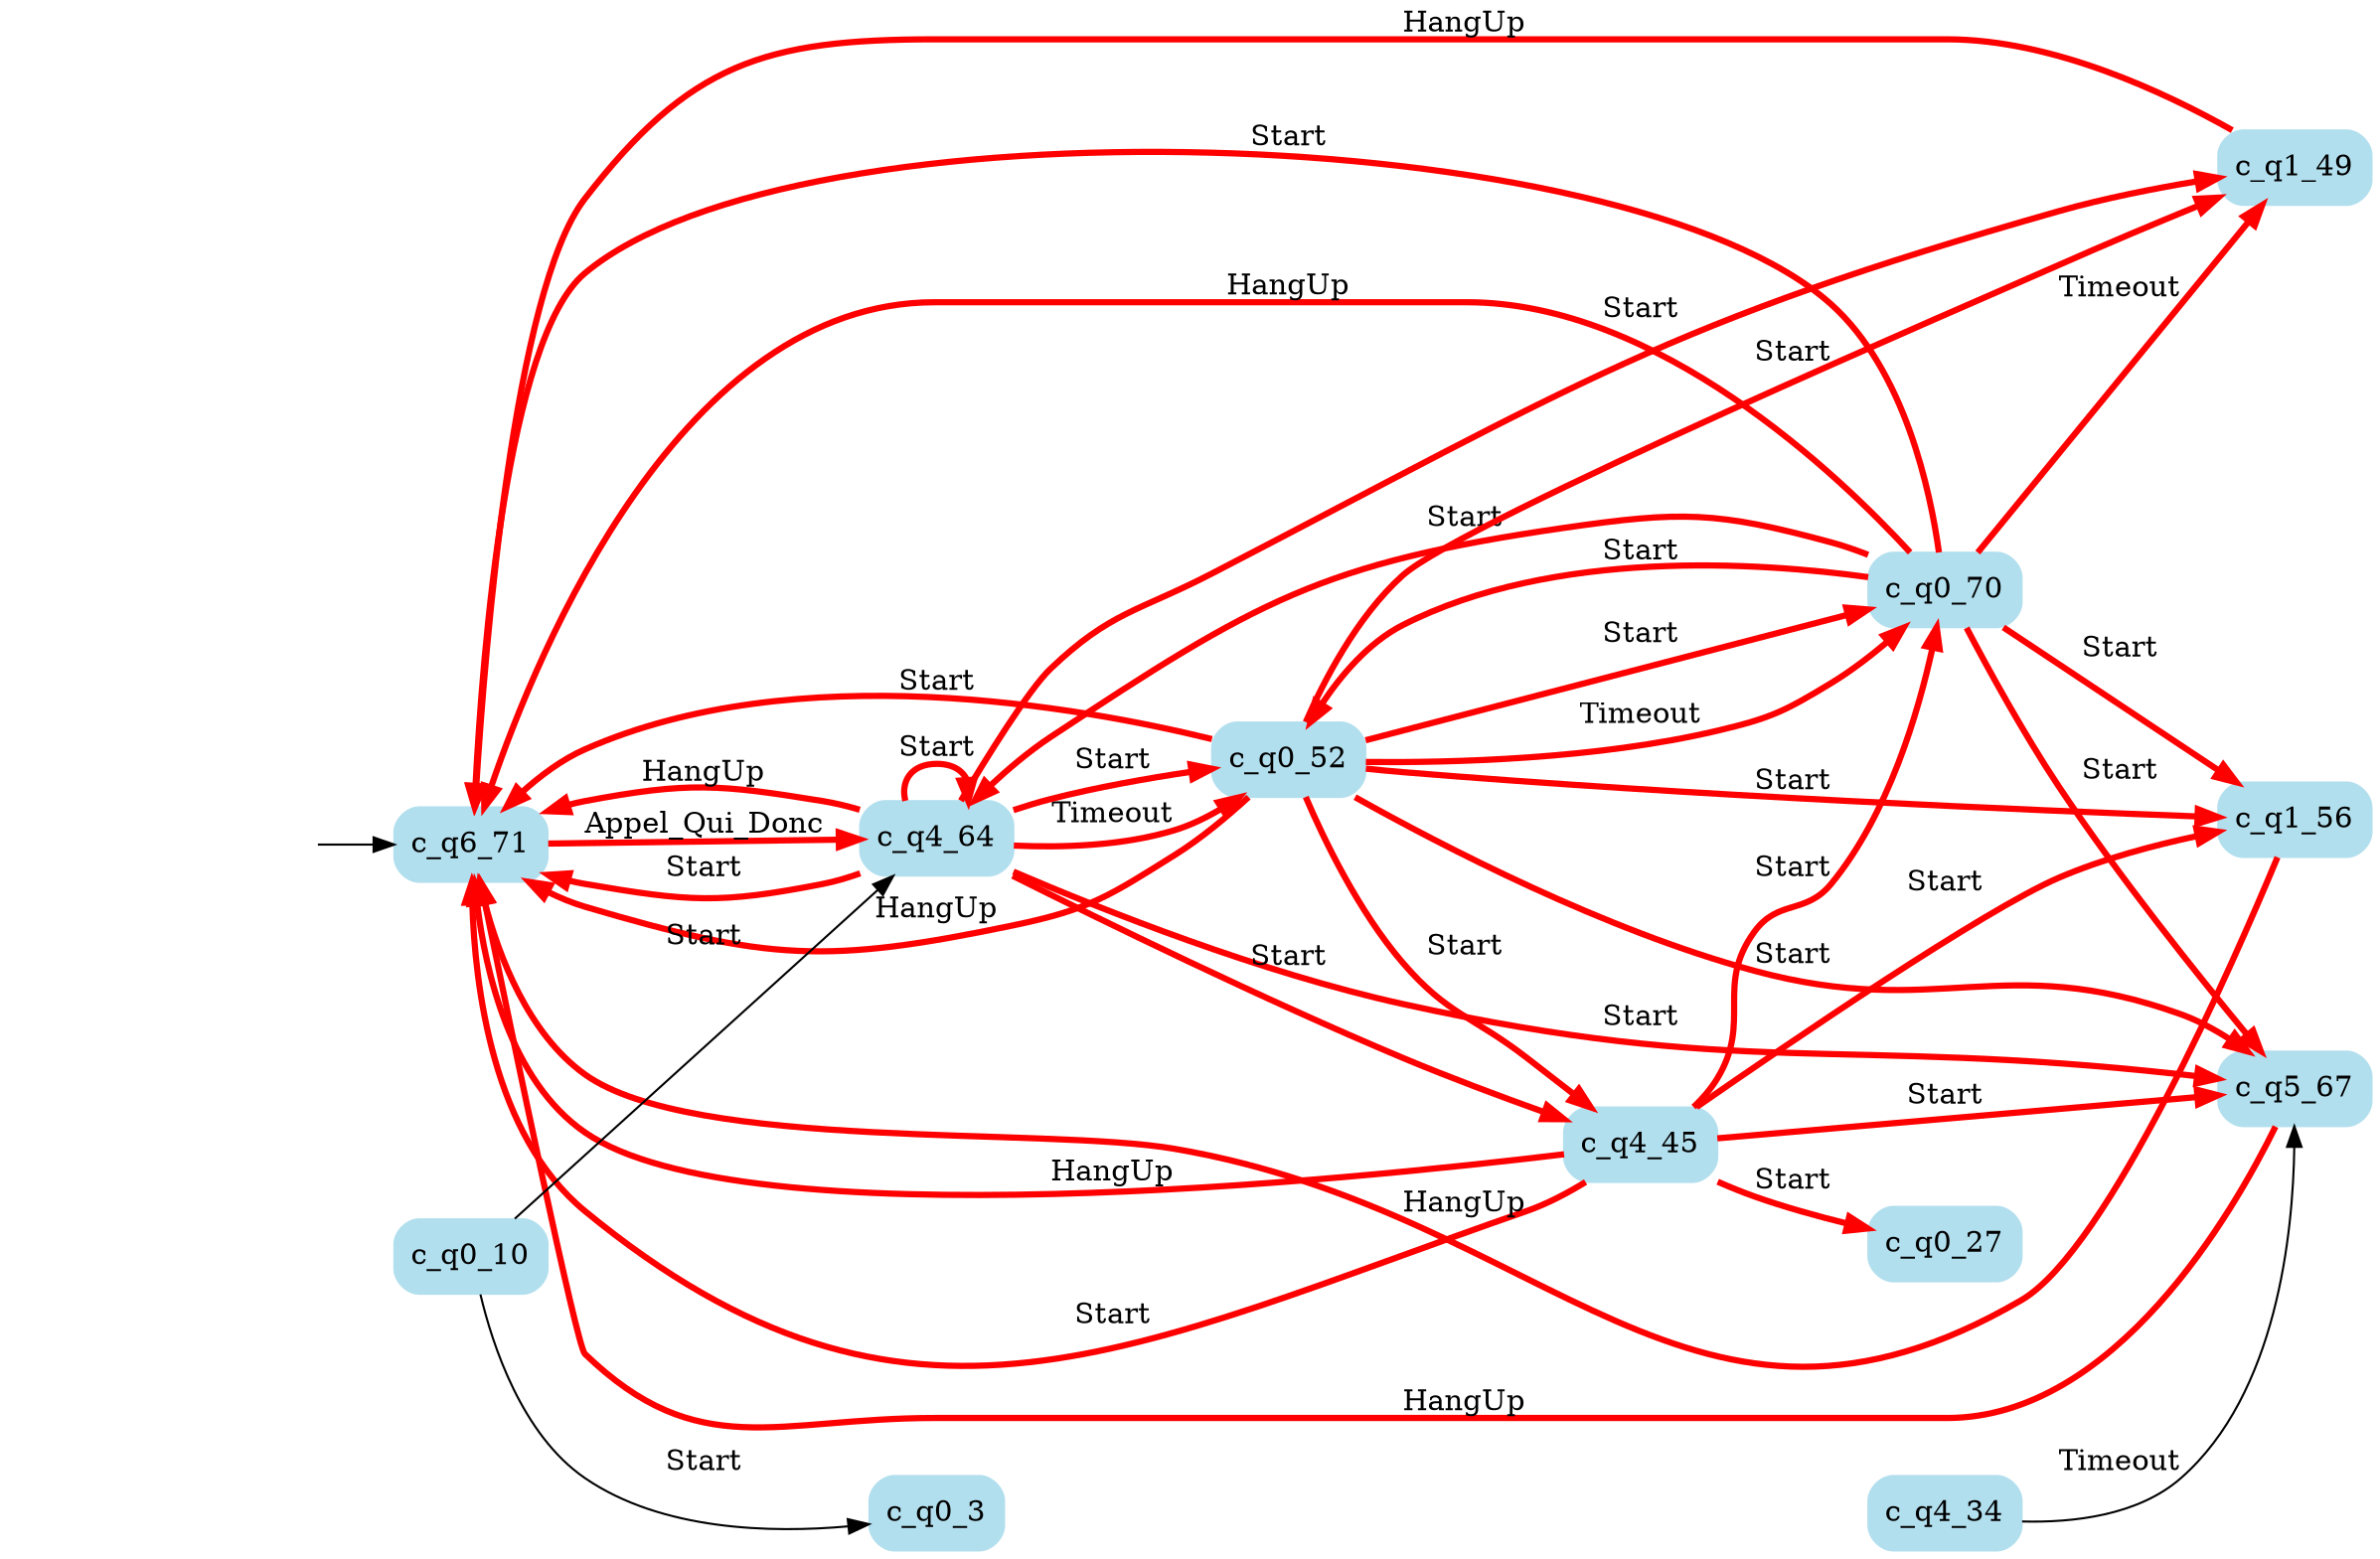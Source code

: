 digraph G {

	rankdir = LR;

	start_c_q6_71[style=invisible];

	node[shape=box, style="rounded, filled", color=lightblue2];

	c_q0_3[label="c_q0_3"];
	c_q0_70[label="c_q0_70"];
	c_q6_71[label="c_q6_71"];
	c_q4_34[label="c_q4_34"];
	c_q4_64[label="c_q4_64"];
	c_q5_67[label="c_q5_67"];
	c_q1_49[label="c_q1_49"];
	c_q4_45[label="c_q4_45"];
	c_q1_56[label="c_q1_56"];
	c_q0_52[label="c_q0_52"];
	c_q0_10[label="c_q0_10"];
	c_q0_27[label="c_q0_27"];

	start_c_q6_71 -> c_q6_71;
	c_q6_71 -> c_q4_64[label="Appel_Qui_Donc", penwidth=3, color=red];
	c_q0_10 -> c_q0_3[label="Start"];
	c_q0_52 -> c_q0_70[label="Timeout", penwidth=3, color=red];
	c_q0_52 -> c_q1_56[label="Start", penwidth=3, color=red];
	c_q0_70 -> c_q1_49[label="Timeout", penwidth=3, color=red];
	c_q0_10 -> c_q4_64[label="Start"];
	c_q0_52 -> c_q5_67[label="Start", penwidth=3, color=red];
	c_q0_52 -> c_q6_71[label="Start", penwidth=3, color=red];
	c_q0_52 -> c_q6_71[label="HangUp", penwidth=3, color=red];
	c_q1_49 -> c_q6_71[label="HangUp", penwidth=3, color=red];
	c_q4_64 -> c_q4_45[label="Start", penwidth=3, color=red];
	c_q4_64 -> c_q4_64[label="Start", penwidth=3, color=red];
	c_q4_45 -> c_q0_70[label="Start", penwidth=3, color=red];
	c_q4_45 -> c_q0_27[label="Start", penwidth=3, color=red];
	c_q4_64 -> c_q0_52[label="Timeout", penwidth=3, color=red];
	c_q4_45 -> c_q1_56[label="Start", penwidth=3, color=red];
	c_q4_45 -> c_q5_67[label="Start", penwidth=3, color=red];
	c_q4_34 -> c_q5_67[label="Timeout"];
	c_q4_45 -> c_q6_71[label="Start", penwidth=3, color=red];
	c_q4_45 -> c_q6_71[label="HangUp", penwidth=3, color=red];
	c_q5_67 -> c_q6_71[label="HangUp", penwidth=3, color=red];
	c_q0_70 -> c_q0_52[label="Start", penwidth=3, color=red];
	c_q0_52 -> c_q4_45[label="Start", penwidth=3, color=red];
	c_q0_52 -> c_q1_49[label="Start", penwidth=3, color=red];
	c_q4_64 -> c_q1_49[label="Start", penwidth=3, color=red];
	c_q4_64 -> c_q0_52[label="Start", penwidth=3, color=red];
	c_q0_52 -> c_q0_70[label="Start", penwidth=3, color=red];
	c_q0_70 -> c_q1_56[label="Start", penwidth=3, color=red];
	c_q1_56 -> c_q6_71[label="HangUp", penwidth=3, color=red];
	c_q0_70 -> c_q4_64[label="Start", penwidth=3, color=red];
	c_q4_64 -> c_q5_67[label="Start", penwidth=3, color=red];
	c_q4_64 -> c_q6_71[label="Start", penwidth=3, color=red];
	c_q4_64 -> c_q6_71[label="HangUp", penwidth=3, color=red];
	c_q0_70 -> c_q5_67[label="Start", penwidth=3, color=red];
	c_q0_70 -> c_q6_71[label="Start", penwidth=3, color=red];
	c_q0_70 -> c_q6_71[label="HangUp", penwidth=3, color=red];

}